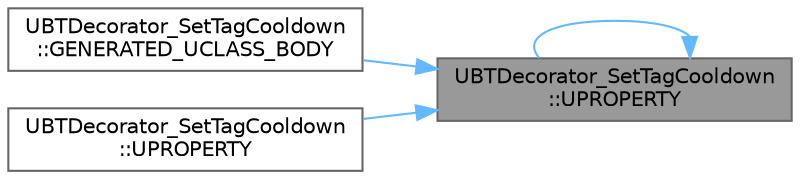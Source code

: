 digraph "UBTDecorator_SetTagCooldown::UPROPERTY"
{
 // INTERACTIVE_SVG=YES
 // LATEX_PDF_SIZE
  bgcolor="transparent";
  edge [fontname=Helvetica,fontsize=10,labelfontname=Helvetica,labelfontsize=10];
  node [fontname=Helvetica,fontsize=10,shape=box,height=0.2,width=0.4];
  rankdir="RL";
  Node1 [id="Node000001",label="UBTDecorator_SetTagCooldown\l::UPROPERTY",height=0.2,width=0.4,color="gray40", fillcolor="grey60", style="filled", fontcolor="black",tooltip="Value we will add or set to the Cooldown tag when this task runs."];
  Node1 -> Node2 [id="edge1_Node000001_Node000002",dir="back",color="steelblue1",style="solid",tooltip=" "];
  Node2 [id="Node000002",label="UBTDecorator_SetTagCooldown\l::GENERATED_UCLASS_BODY",height=0.2,width=0.4,color="grey40", fillcolor="white", style="filled",URL="$d3/d59/classUBTDecorator__SetTagCooldown.html#ad3ba1b2194f5a26414440637117ff21c",tooltip="Gameplay tag that will be used for the cooldown."];
  Node1 -> Node3 [id="edge2_Node000001_Node000003",dir="back",color="steelblue1",style="solid",tooltip=" "];
  Node3 [id="Node000003",label="UBTDecorator_SetTagCooldown\l::UPROPERTY",height=0.2,width=0.4,color="grey40", fillcolor="white", style="filled",URL="$d3/d59/classUBTDecorator__SetTagCooldown.html#a39d39d0c9749055b48a5d56ab6880daf",tooltip="True if we are adding to any existing duration, false if we are setting the duration (potentially inv..."];
  Node1 -> Node1 [id="edge3_Node000001_Node000001",dir="back",color="steelblue1",style="solid",tooltip=" "];
}
